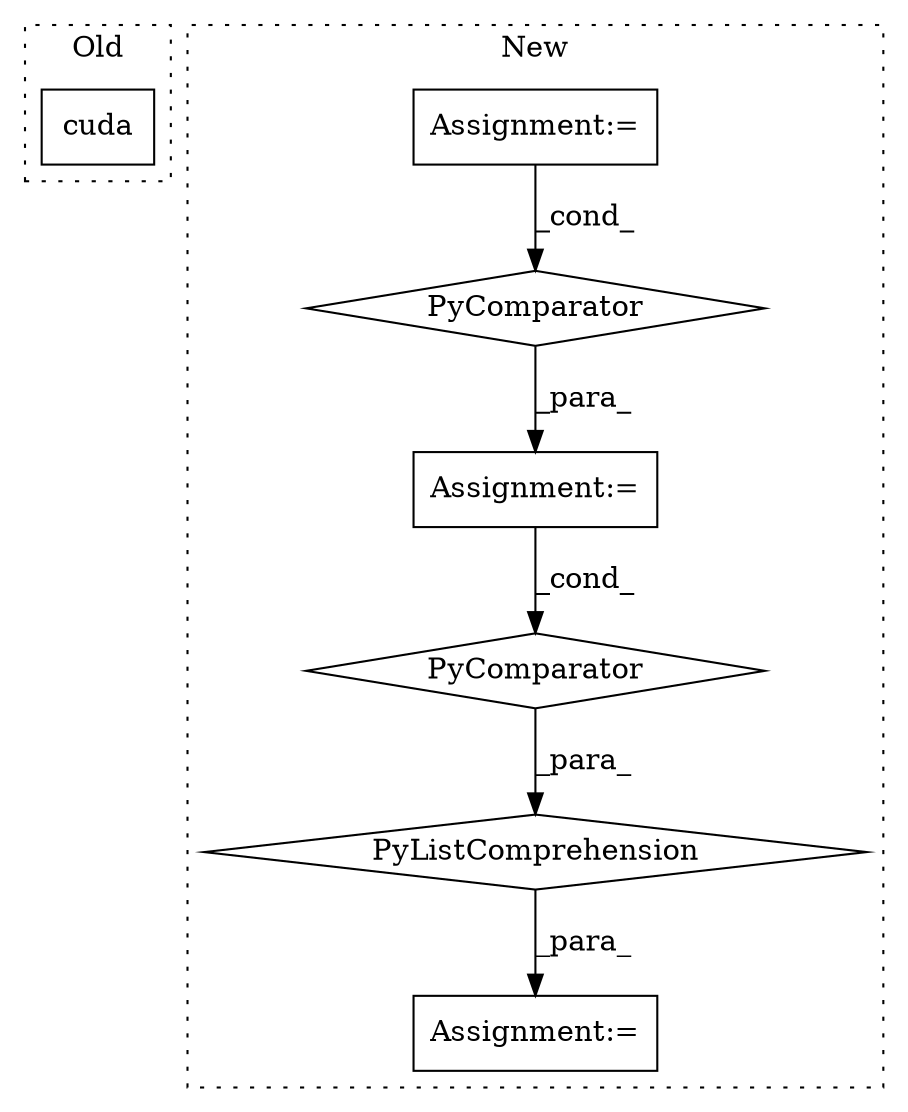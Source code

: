 digraph G {
subgraph cluster0 {
1 [label="cuda" a="32" s="960" l="6" shape="box"];
label = "Old";
style="dotted";
}
subgraph cluster1 {
2 [label="PyComparator" a="113" s="1157" l="21" shape="diamond"];
3 [label="Assignment:=" a="7" s="1157" l="21" shape="box"];
4 [label="PyListComprehension" a="109" s="1207" l="147" shape="diamond"];
5 [label="Assignment:=" a="7" s="1363" l="1" shape="box"];
6 [label="Assignment:=" a="7" s="1325" l="21" shape="box"];
7 [label="PyComparator" a="113" s="1325" l="21" shape="diamond"];
label = "New";
style="dotted";
}
2 -> 6 [label="_para_"];
3 -> 2 [label="_cond_"];
4 -> 5 [label="_para_"];
6 -> 7 [label="_cond_"];
7 -> 4 [label="_para_"];
}